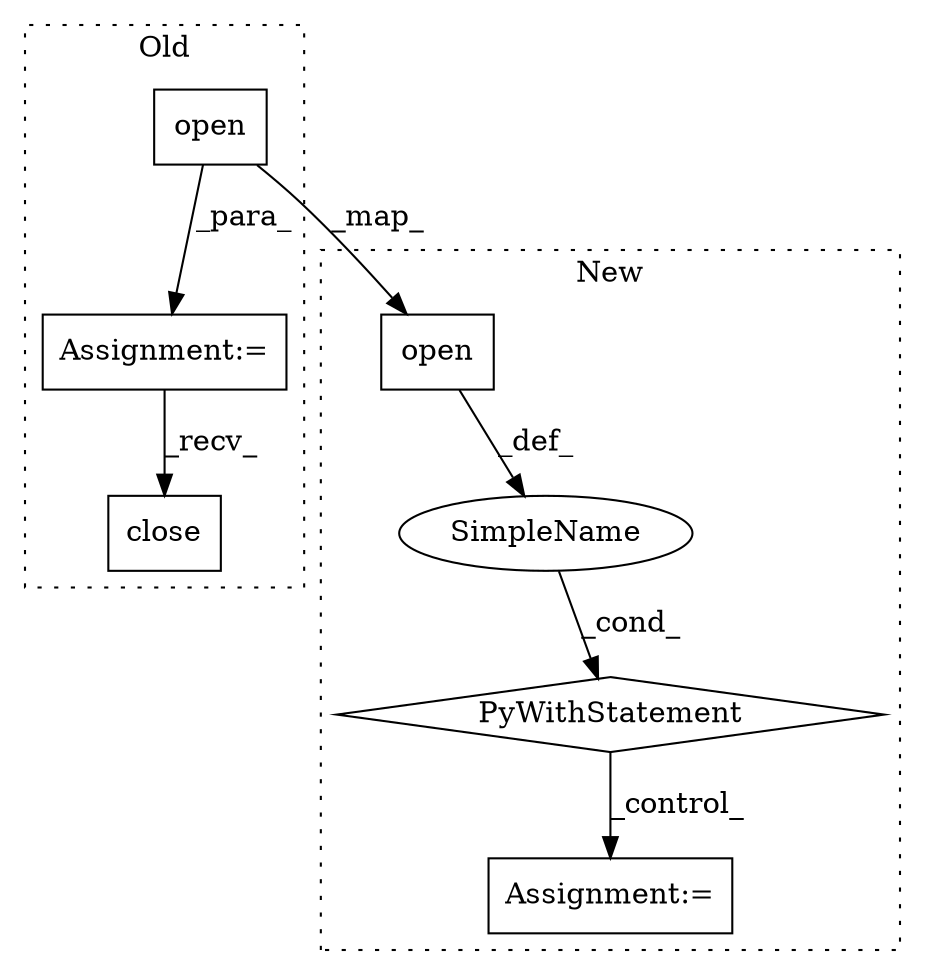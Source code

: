 digraph G {
subgraph cluster0 {
1 [label="close" a="32" s="1701" l="7" shape="box"];
3 [label="Assignment:=" a="7" s="873" l="1" shape="box"];
7 [label="open" a="32" s="881,911" l="5,1" shape="box"];
label = "Old";
style="dotted";
}
subgraph cluster1 {
2 [label="PyWithStatement" a="104" s="823,864" l="10,2" shape="diamond"];
4 [label="Assignment:=" a="7" s="1236,1315" l="57,2" shape="box"];
5 [label="SimpleName" a="42" s="" l="" shape="ellipse"];
6 [label="open" a="32" s="833,863" l="5,1" shape="box"];
label = "New";
style="dotted";
}
2 -> 4 [label="_control_"];
3 -> 1 [label="_recv_"];
5 -> 2 [label="_cond_"];
6 -> 5 [label="_def_"];
7 -> 3 [label="_para_"];
7 -> 6 [label="_map_"];
}